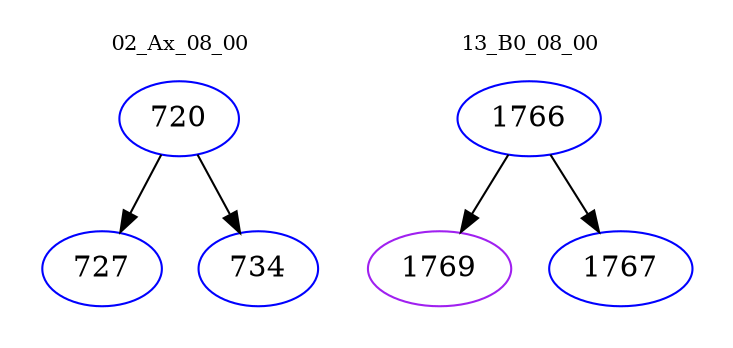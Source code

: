 digraph{
subgraph cluster_0 {
color = white
label = "02_Ax_08_00";
fontsize=10;
T0_720 [label="720", color="blue"]
T0_720 -> T0_727 [color="black"]
T0_727 [label="727", color="blue"]
T0_720 -> T0_734 [color="black"]
T0_734 [label="734", color="blue"]
}
subgraph cluster_1 {
color = white
label = "13_B0_08_00";
fontsize=10;
T1_1766 [label="1766", color="blue"]
T1_1766 -> T1_1769 [color="black"]
T1_1769 [label="1769", color="purple"]
T1_1766 -> T1_1767 [color="black"]
T1_1767 [label="1767", color="blue"]
}
}
